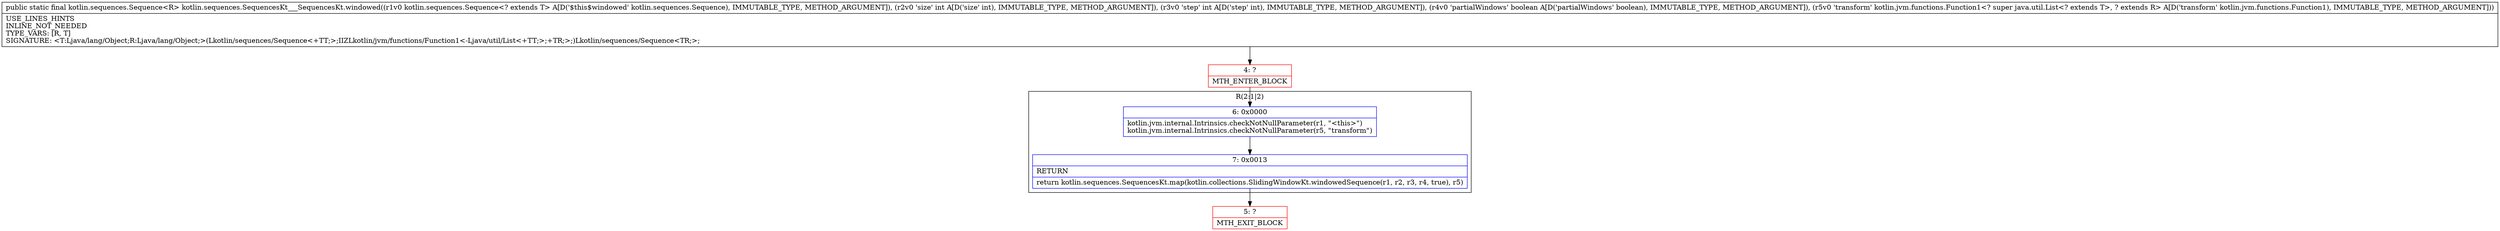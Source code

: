 digraph "CFG forkotlin.sequences.SequencesKt___SequencesKt.windowed(Lkotlin\/sequences\/Sequence;IIZLkotlin\/jvm\/functions\/Function1;)Lkotlin\/sequences\/Sequence;" {
subgraph cluster_Region_1413432437 {
label = "R(2:1|2)";
node [shape=record,color=blue];
Node_6 [shape=record,label="{6\:\ 0x0000|kotlin.jvm.internal.Intrinsics.checkNotNullParameter(r1, \"\<this\>\")\lkotlin.jvm.internal.Intrinsics.checkNotNullParameter(r5, \"transform\")\l}"];
Node_7 [shape=record,label="{7\:\ 0x0013|RETURN\l|return kotlin.sequences.SequencesKt.map(kotlin.collections.SlidingWindowKt.windowedSequence(r1, r2, r3, r4, true), r5)\l}"];
}
Node_4 [shape=record,color=red,label="{4\:\ ?|MTH_ENTER_BLOCK\l}"];
Node_5 [shape=record,color=red,label="{5\:\ ?|MTH_EXIT_BLOCK\l}"];
MethodNode[shape=record,label="{public static final kotlin.sequences.Sequence\<R\> kotlin.sequences.SequencesKt___SequencesKt.windowed((r1v0 kotlin.sequences.Sequence\<? extends T\> A[D('$this$windowed' kotlin.sequences.Sequence), IMMUTABLE_TYPE, METHOD_ARGUMENT]), (r2v0 'size' int A[D('size' int), IMMUTABLE_TYPE, METHOD_ARGUMENT]), (r3v0 'step' int A[D('step' int), IMMUTABLE_TYPE, METHOD_ARGUMENT]), (r4v0 'partialWindows' boolean A[D('partialWindows' boolean), IMMUTABLE_TYPE, METHOD_ARGUMENT]), (r5v0 'transform' kotlin.jvm.functions.Function1\<? super java.util.List\<? extends T\>, ? extends R\> A[D('transform' kotlin.jvm.functions.Function1), IMMUTABLE_TYPE, METHOD_ARGUMENT]))  | USE_LINES_HINTS\lINLINE_NOT_NEEDED\lTYPE_VARS: [R, T]\lSIGNATURE: \<T:Ljava\/lang\/Object;R:Ljava\/lang\/Object;\>(Lkotlin\/sequences\/Sequence\<+TT;\>;IIZLkotlin\/jvm\/functions\/Function1\<\-Ljava\/util\/List\<+TT;\>;+TR;\>;)Lkotlin\/sequences\/Sequence\<TR;\>;\l}"];
MethodNode -> Node_4;Node_6 -> Node_7;
Node_7 -> Node_5;
Node_4 -> Node_6;
}

